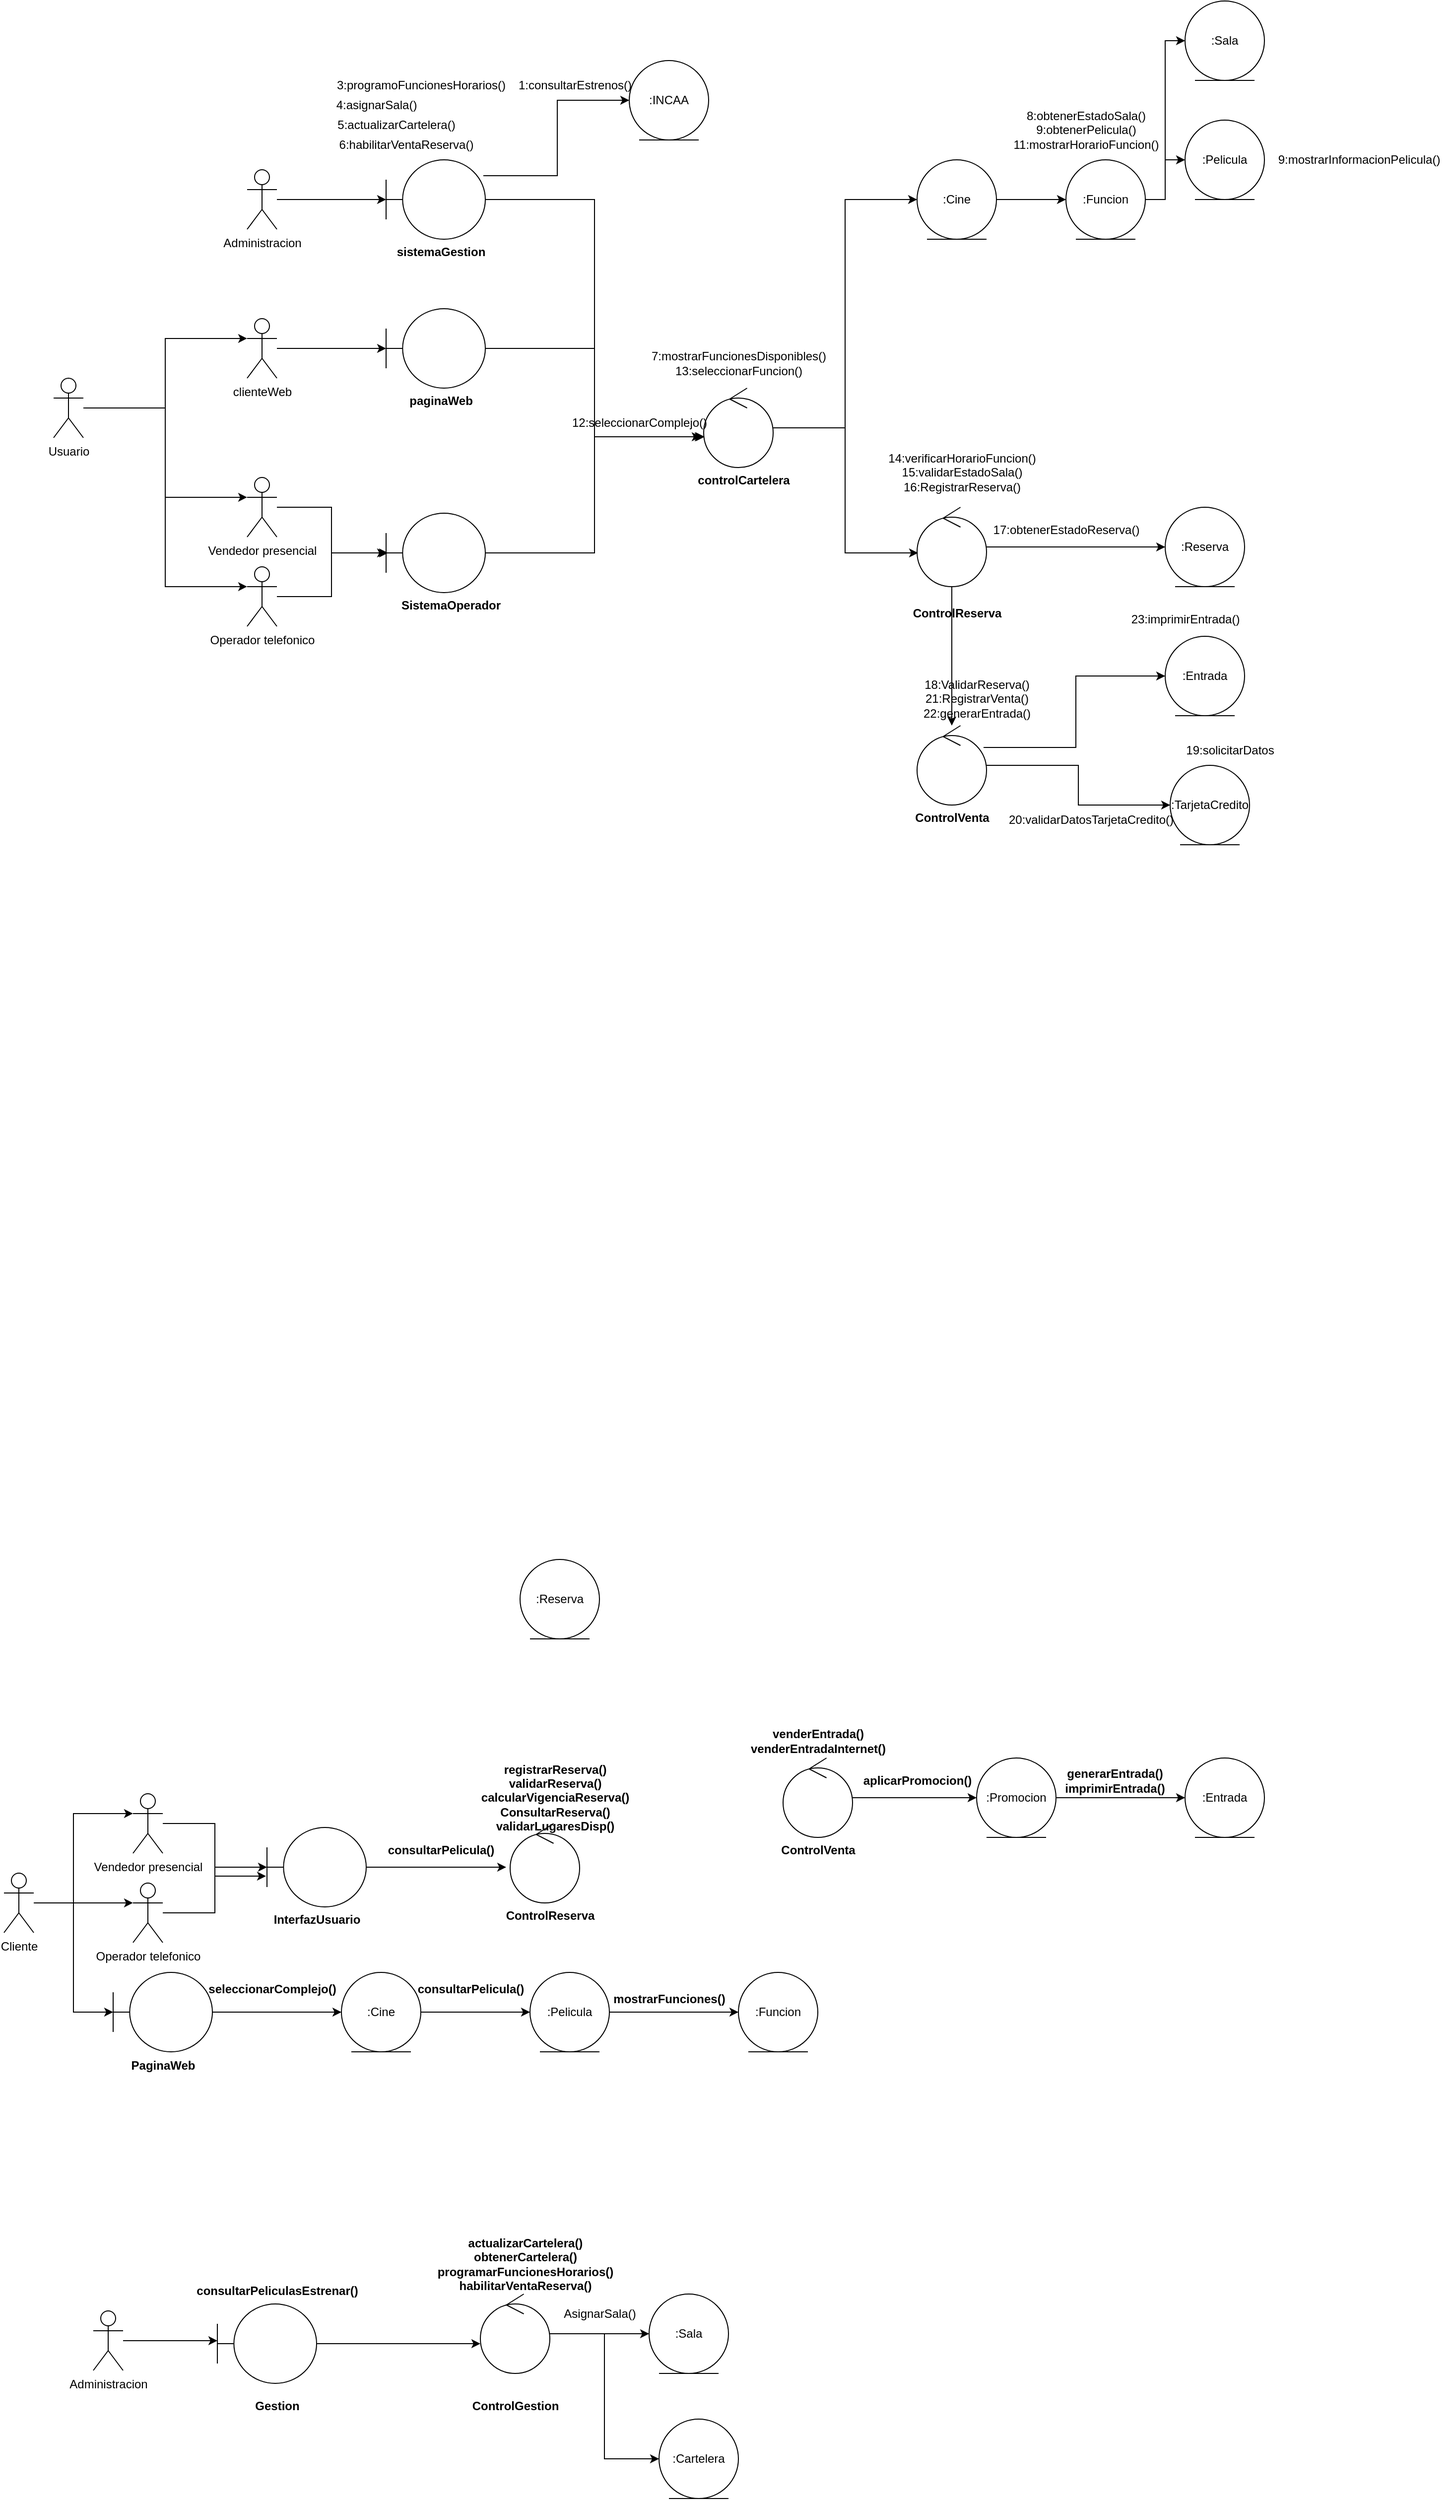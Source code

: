 <mxfile version="22.0.4" type="github">
  <diagram name="Page-1" id="e7e014a7-5840-1c2e-5031-d8a46d1fe8dd">
    <mxGraphModel dx="880" dy="2924" grid="1" gridSize="10" guides="1" tooltips="1" connect="1" arrows="1" fold="1" page="1" pageScale="1" pageWidth="1169" pageHeight="826" background="none" math="0" shadow="0">
      <root>
        <mxCell id="0" />
        <mxCell id="1" parent="0" />
        <mxCell id="S9-r39JpY22qSsOmBCxl-44" value="" style="shape=umlBoundary;whiteSpace=wrap;html=1;" parent="1" vertex="1">
          <mxGeometry x="275" y="150" width="100" height="80" as="geometry" />
        </mxCell>
        <mxCell id="S9-r39JpY22qSsOmBCxl-45" value="Cliente" style="shape=umlActor;verticalLabelPosition=bottom;verticalAlign=top;html=1;" parent="1" vertex="1">
          <mxGeometry x="10" y="196" width="30" height="60" as="geometry" />
        </mxCell>
        <mxCell id="S9-r39JpY22qSsOmBCxl-48" value="Operador telefonico" style="shape=umlActor;verticalLabelPosition=bottom;verticalAlign=top;html=1;" parent="1" vertex="1">
          <mxGeometry x="140" y="206" width="30" height="60" as="geometry" />
        </mxCell>
        <mxCell id="S9-r39JpY22qSsOmBCxl-119" style="edgeStyle=orthogonalEdgeStyle;rounded=0;orthogonalLoop=1;jettySize=auto;html=1;entryX=-0.01;entryY=0.613;entryDx=0;entryDy=0;entryPerimeter=0;" parent="1" source="S9-r39JpY22qSsOmBCxl-55" target="S9-r39JpY22qSsOmBCxl-44" edge="1">
          <mxGeometry relative="1" as="geometry" />
        </mxCell>
        <mxCell id="S9-r39JpY22qSsOmBCxl-55" value="Vendedor presencial" style="shape=umlActor;verticalLabelPosition=bottom;verticalAlign=top;html=1;" parent="1" vertex="1">
          <mxGeometry x="140" y="116" width="30" height="60" as="geometry" />
        </mxCell>
        <mxCell id="S9-r39JpY22qSsOmBCxl-68" value="" style="ellipse;shape=umlControl;whiteSpace=wrap;html=1;" parent="1" vertex="1">
          <mxGeometry x="520" y="146" width="70" height="80" as="geometry" />
        </mxCell>
        <mxCell id="S9-r39JpY22qSsOmBCxl-71" value="InterfazUsuario" style="text;align=center;fontStyle=1;verticalAlign=middle;spacingLeft=3;spacingRight=3;strokeColor=none;rotatable=0;points=[[0,0.5],[1,0.5]];portConstraint=eastwest;html=1;" parent="1" vertex="1">
          <mxGeometry x="285" y="230" width="80" height="26" as="geometry" />
        </mxCell>
        <mxCell id="S9-r39JpY22qSsOmBCxl-72" value="ControlReserva" style="text;align=center;fontStyle=1;verticalAlign=middle;spacingLeft=3;spacingRight=3;strokeColor=none;rotatable=0;points=[[0,0.5],[1,0.5]];portConstraint=eastwest;html=1;" parent="1" vertex="1">
          <mxGeometry x="520" y="226" width="80" height="26" as="geometry" />
        </mxCell>
        <mxCell id="S9-r39JpY22qSsOmBCxl-105" style="edgeStyle=orthogonalEdgeStyle;rounded=0;orthogonalLoop=1;jettySize=auto;html=1;entryX=0;entryY=0.5;entryDx=0;entryDy=0;" parent="1" source="S9-r39JpY22qSsOmBCxl-75" target="S9-r39JpY22qSsOmBCxl-81" edge="1">
          <mxGeometry relative="1" as="geometry" />
        </mxCell>
        <mxCell id="S9-r39JpY22qSsOmBCxl-75" value="" style="ellipse;shape=umlControl;whiteSpace=wrap;html=1;" parent="1" vertex="1">
          <mxGeometry x="795" y="80" width="70" height="80" as="geometry" />
        </mxCell>
        <mxCell id="S9-r39JpY22qSsOmBCxl-76" value="ControlVenta" style="text;align=center;fontStyle=1;verticalAlign=middle;spacingLeft=3;spacingRight=3;strokeColor=none;rotatable=0;points=[[0,0.5],[1,0.5]];portConstraint=eastwest;html=1;" parent="1" vertex="1">
          <mxGeometry x="790" y="160" width="80" height="26" as="geometry" />
        </mxCell>
        <mxCell id="nJZ4za5hY67Iaz240Wvi-11" style="edgeStyle=orthogonalEdgeStyle;rounded=0;orthogonalLoop=1;jettySize=auto;html=1;" edge="1" parent="1" source="S9-r39JpY22qSsOmBCxl-77" target="S9-r39JpY22qSsOmBCxl-80">
          <mxGeometry relative="1" as="geometry" />
        </mxCell>
        <mxCell id="S9-r39JpY22qSsOmBCxl-77" value=":Pelicula" style="ellipse;shape=umlEntity;whiteSpace=wrap;html=1;" parent="1" vertex="1">
          <mxGeometry x="540" y="296" width="80" height="80" as="geometry" />
        </mxCell>
        <mxCell id="S9-r39JpY22qSsOmBCxl-78" value=":Sala" style="ellipse;shape=umlEntity;whiteSpace=wrap;html=1;" parent="1" vertex="1">
          <mxGeometry x="660" y="620" width="80" height="80" as="geometry" />
        </mxCell>
        <mxCell id="S9-r39JpY22qSsOmBCxl-79" value=":Entrada" style="ellipse;shape=umlEntity;whiteSpace=wrap;html=1;" parent="1" vertex="1">
          <mxGeometry x="1200" y="80" width="80" height="80" as="geometry" />
        </mxCell>
        <mxCell id="S9-r39JpY22qSsOmBCxl-80" value=":Funcion" style="ellipse;shape=umlEntity;whiteSpace=wrap;html=1;" parent="1" vertex="1">
          <mxGeometry x="750" y="296" width="80" height="80" as="geometry" />
        </mxCell>
        <mxCell id="S9-r39JpY22qSsOmBCxl-104" style="edgeStyle=orthogonalEdgeStyle;rounded=0;orthogonalLoop=1;jettySize=auto;html=1;entryX=0;entryY=0.5;entryDx=0;entryDy=0;" parent="1" source="S9-r39JpY22qSsOmBCxl-81" target="S9-r39JpY22qSsOmBCxl-79" edge="1">
          <mxGeometry relative="1" as="geometry" />
        </mxCell>
        <mxCell id="S9-r39JpY22qSsOmBCxl-81" value=":Promocion" style="ellipse;shape=umlEntity;whiteSpace=wrap;html=1;" parent="1" vertex="1">
          <mxGeometry x="990" y="80" width="80" height="80" as="geometry" />
        </mxCell>
        <mxCell id="S9-r39JpY22qSsOmBCxl-82" value=":Reserva" style="ellipse;shape=umlEntity;whiteSpace=wrap;html=1;" parent="1" vertex="1">
          <mxGeometry x="530" y="-120" width="80" height="80" as="geometry" />
        </mxCell>
        <mxCell id="S9-r39JpY22qSsOmBCxl-108" style="edgeStyle=orthogonalEdgeStyle;rounded=0;orthogonalLoop=1;jettySize=auto;html=1;" parent="1" source="S9-r39JpY22qSsOmBCxl-83" target="S9-r39JpY22qSsOmBCxl-77" edge="1">
          <mxGeometry relative="1" as="geometry" />
        </mxCell>
        <mxCell id="S9-r39JpY22qSsOmBCxl-83" value=":Cine" style="ellipse;shape=umlEntity;whiteSpace=wrap;html=1;" parent="1" vertex="1">
          <mxGeometry x="350" y="296" width="80" height="80" as="geometry" />
        </mxCell>
        <mxCell id="S9-r39JpY22qSsOmBCxl-85" value="registrarReserva()&lt;br&gt;validarReserva()&lt;br&gt;calcularVigenciaReserva()&lt;br&gt;ConsultarReserva()&lt;br&gt;validarLugaresDisp()" style="text;align=center;fontStyle=1;verticalAlign=middle;spacingLeft=3;spacingRight=3;strokeColor=none;rotatable=0;points=[[0,0.5],[1,0.5]];portConstraint=eastwest;html=1;" parent="1" vertex="1">
          <mxGeometry x="480" y="107" width="170" height="26" as="geometry" />
        </mxCell>
        <mxCell id="S9-r39JpY22qSsOmBCxl-89" value="Administracion" style="shape=umlActor;verticalLabelPosition=bottom;verticalAlign=top;html=1;" parent="1" vertex="1">
          <mxGeometry x="100" y="637" width="30" height="60" as="geometry" />
        </mxCell>
        <mxCell id="S9-r39JpY22qSsOmBCxl-90" value="" style="shape=umlBoundary;whiteSpace=wrap;html=1;" parent="1" vertex="1">
          <mxGeometry x="225" y="630" width="100" height="80" as="geometry" />
        </mxCell>
        <mxCell id="nJZ4za5hY67Iaz240Wvi-15" style="edgeStyle=orthogonalEdgeStyle;rounded=0;orthogonalLoop=1;jettySize=auto;html=1;entryX=0;entryY=0.5;entryDx=0;entryDy=0;" edge="1" parent="1" source="S9-r39JpY22qSsOmBCxl-91" target="S9-r39JpY22qSsOmBCxl-78">
          <mxGeometry relative="1" as="geometry" />
        </mxCell>
        <mxCell id="nJZ4za5hY67Iaz240Wvi-19" style="edgeStyle=orthogonalEdgeStyle;rounded=0;orthogonalLoop=1;jettySize=auto;html=1;entryX=0;entryY=0.5;entryDx=0;entryDy=0;" edge="1" parent="1" source="S9-r39JpY22qSsOmBCxl-91" target="nJZ4za5hY67Iaz240Wvi-18">
          <mxGeometry relative="1" as="geometry" />
        </mxCell>
        <mxCell id="S9-r39JpY22qSsOmBCxl-91" value="" style="ellipse;shape=umlControl;whiteSpace=wrap;html=1;" parent="1" vertex="1">
          <mxGeometry x="490" y="620" width="70" height="80" as="geometry" />
        </mxCell>
        <mxCell id="S9-r39JpY22qSsOmBCxl-93" value="ControlGestion" style="text;align=center;fontStyle=1;verticalAlign=middle;spacingLeft=3;spacingRight=3;strokeColor=none;rotatable=0;points=[[0,0.5],[1,0.5]];portConstraint=eastwest;html=1;" parent="1" vertex="1">
          <mxGeometry x="475" y="720" width="100" height="26" as="geometry" />
        </mxCell>
        <mxCell id="S9-r39JpY22qSsOmBCxl-94" style="edgeStyle=orthogonalEdgeStyle;rounded=0;orthogonalLoop=1;jettySize=auto;html=1;entryX=0;entryY=0.625;entryDx=0;entryDy=0;entryPerimeter=0;" parent="1" source="S9-r39JpY22qSsOmBCxl-90" target="S9-r39JpY22qSsOmBCxl-91" edge="1">
          <mxGeometry relative="1" as="geometry" />
        </mxCell>
        <mxCell id="S9-r39JpY22qSsOmBCxl-99" value="Gestion" style="text;align=center;fontStyle=1;verticalAlign=middle;spacingLeft=3;spacingRight=3;strokeColor=none;rotatable=0;points=[[0,0.5],[1,0.5]];portConstraint=eastwest;html=1;" parent="1" vertex="1">
          <mxGeometry x="245" y="720" width="80" height="26" as="geometry" />
        </mxCell>
        <mxCell id="S9-r39JpY22qSsOmBCxl-101" value="venderEntrada()&lt;br&gt;venderEntradaInternet()&lt;br&gt;" style="text;align=center;fontStyle=1;verticalAlign=middle;spacingLeft=3;spacingRight=3;strokeColor=none;rotatable=0;points=[[0,0.5],[1,0.5]];portConstraint=eastwest;html=1;" parent="1" vertex="1">
          <mxGeometry x="787.5" y="50" width="85" height="26" as="geometry" />
        </mxCell>
        <mxCell id="S9-r39JpY22qSsOmBCxl-103" value="generarEntrada()&lt;br&gt;imprimirEntrada()" style="text;align=center;fontStyle=1;verticalAlign=middle;spacingLeft=3;spacingRight=3;strokeColor=none;rotatable=0;points=[[0,0.5],[1,0.5]];portConstraint=eastwest;html=1;" parent="1" vertex="1">
          <mxGeometry x="1089" y="90" width="80" height="26" as="geometry" />
        </mxCell>
        <mxCell id="S9-r39JpY22qSsOmBCxl-106" value="aplicarPromocion()" style="text;align=center;fontStyle=1;verticalAlign=middle;spacingLeft=3;spacingRight=3;strokeColor=none;rotatable=0;points=[[0,0.5],[1,0.5]];portConstraint=eastwest;html=1;" parent="1" vertex="1">
          <mxGeometry x="890" y="90" width="80" height="26" as="geometry" />
        </mxCell>
        <mxCell id="S9-r39JpY22qSsOmBCxl-109" value="consultarPelicula()" style="text;align=center;fontStyle=1;verticalAlign=middle;spacingLeft=3;spacingRight=3;strokeColor=none;rotatable=0;points=[[0,0.5],[1,0.5]];portConstraint=eastwest;html=1;" parent="1" vertex="1">
          <mxGeometry x="410" y="160" width="80" height="26" as="geometry" />
        </mxCell>
        <mxCell id="S9-r39JpY22qSsOmBCxl-116" style="edgeStyle=orthogonalEdgeStyle;rounded=0;orthogonalLoop=1;jettySize=auto;html=1;entryX=0;entryY=0.333;entryDx=0;entryDy=0;entryPerimeter=0;" parent="1" source="S9-r39JpY22qSsOmBCxl-45" target="S9-r39JpY22qSsOmBCxl-55" edge="1">
          <mxGeometry relative="1" as="geometry">
            <Array as="points">
              <mxPoint x="80" y="226" />
              <mxPoint x="80" y="136" />
            </Array>
          </mxGeometry>
        </mxCell>
        <mxCell id="S9-r39JpY22qSsOmBCxl-120" style="edgeStyle=orthogonalEdgeStyle;rounded=0;orthogonalLoop=1;jettySize=auto;html=1;entryX=0;entryY=0.5;entryDx=0;entryDy=0;entryPerimeter=0;" parent="1" source="S9-r39JpY22qSsOmBCxl-48" target="S9-r39JpY22qSsOmBCxl-44" edge="1">
          <mxGeometry relative="1" as="geometry" />
        </mxCell>
        <mxCell id="S9-r39JpY22qSsOmBCxl-121" style="edgeStyle=orthogonalEdgeStyle;rounded=0;orthogonalLoop=1;jettySize=auto;html=1;entryX=-0.057;entryY=0.55;entryDx=0;entryDy=0;entryPerimeter=0;" parent="1" source="S9-r39JpY22qSsOmBCxl-44" target="S9-r39JpY22qSsOmBCxl-68" edge="1">
          <mxGeometry relative="1" as="geometry" />
        </mxCell>
        <mxCell id="S9-r39JpY22qSsOmBCxl-122" value="mostrarFunciones()" style="text;align=center;fontStyle=1;verticalAlign=middle;spacingLeft=3;spacingRight=3;strokeColor=none;rotatable=0;points=[[0,0.5],[1,0.5]];portConstraint=eastwest;html=1;" parent="1" vertex="1">
          <mxGeometry x="640" y="310" width="80" height="26" as="geometry" />
        </mxCell>
        <mxCell id="nJZ4za5hY67Iaz240Wvi-2" style="edgeStyle=orthogonalEdgeStyle;rounded=0;orthogonalLoop=1;jettySize=auto;html=1;entryX=0;entryY=0.333;entryDx=0;entryDy=0;entryPerimeter=0;" edge="1" parent="1" source="S9-r39JpY22qSsOmBCxl-45" target="S9-r39JpY22qSsOmBCxl-48">
          <mxGeometry relative="1" as="geometry" />
        </mxCell>
        <mxCell id="nJZ4za5hY67Iaz240Wvi-6" style="edgeStyle=orthogonalEdgeStyle;rounded=0;orthogonalLoop=1;jettySize=auto;html=1;" edge="1" parent="1" source="nJZ4za5hY67Iaz240Wvi-3" target="S9-r39JpY22qSsOmBCxl-83">
          <mxGeometry relative="1" as="geometry" />
        </mxCell>
        <mxCell id="nJZ4za5hY67Iaz240Wvi-3" value="" style="shape=umlBoundary;whiteSpace=wrap;html=1;" vertex="1" parent="1">
          <mxGeometry x="120" y="296" width="100" height="80" as="geometry" />
        </mxCell>
        <mxCell id="nJZ4za5hY67Iaz240Wvi-4" value="PaginaWeb" style="text;align=center;fontStyle=1;verticalAlign=middle;spacingLeft=3;spacingRight=3;strokeColor=none;rotatable=0;points=[[0,0.5],[1,0.5]];portConstraint=eastwest;html=1;" vertex="1" parent="1">
          <mxGeometry x="130" y="377" width="80" height="26" as="geometry" />
        </mxCell>
        <mxCell id="nJZ4za5hY67Iaz240Wvi-5" style="edgeStyle=orthogonalEdgeStyle;rounded=0;orthogonalLoop=1;jettySize=auto;html=1;entryX=0;entryY=0.5;entryDx=0;entryDy=0;entryPerimeter=0;" edge="1" parent="1" source="S9-r39JpY22qSsOmBCxl-45" target="nJZ4za5hY67Iaz240Wvi-3">
          <mxGeometry relative="1" as="geometry" />
        </mxCell>
        <mxCell id="nJZ4za5hY67Iaz240Wvi-9" value="seleccionarComplejo()" style="text;align=center;fontStyle=1;verticalAlign=middle;spacingLeft=3;spacingRight=3;strokeColor=none;rotatable=0;points=[[0,0.5],[1,0.5]];portConstraint=eastwest;html=1;" vertex="1" parent="1">
          <mxGeometry x="240" y="300" width="80" height="26" as="geometry" />
        </mxCell>
        <mxCell id="nJZ4za5hY67Iaz240Wvi-10" value="consultarPelicula()" style="text;align=center;fontStyle=1;verticalAlign=middle;spacingLeft=3;spacingRight=3;strokeColor=none;rotatable=0;points=[[0,0.5],[1,0.5]];portConstraint=eastwest;html=1;" vertex="1" parent="1">
          <mxGeometry x="440" y="300" width="80" height="26" as="geometry" />
        </mxCell>
        <mxCell id="nJZ4za5hY67Iaz240Wvi-12" value="consultarPeliculasEstrenar()" style="text;align=center;fontStyle=1;verticalAlign=middle;spacingLeft=3;spacingRight=3;strokeColor=none;rotatable=0;points=[[0,0.5],[1,0.5]];portConstraint=eastwest;html=1;" vertex="1" parent="1">
          <mxGeometry x="245" y="604" width="80" height="26" as="geometry" />
        </mxCell>
        <mxCell id="nJZ4za5hY67Iaz240Wvi-14" value="actualizarCartelera()&lt;br&gt;obtenerCartelera()&lt;br&gt;programarFuncionesHorarios()&lt;br&gt;habilitarVentaReserva()" style="text;align=center;fontStyle=1;verticalAlign=middle;spacingLeft=3;spacingRight=3;strokeColor=none;rotatable=0;points=[[0,0.5],[1,0.5]];portConstraint=eastwest;html=1;" vertex="1" parent="1">
          <mxGeometry x="495" y="577" width="80" height="26" as="geometry" />
        </mxCell>
        <mxCell id="nJZ4za5hY67Iaz240Wvi-16" value="AsignarSala()" style="text;html=1;align=center;verticalAlign=middle;resizable=0;points=[];autosize=1;strokeColor=none;fillColor=none;" vertex="1" parent="1">
          <mxGeometry x="560" y="625" width="100" height="30" as="geometry" />
        </mxCell>
        <mxCell id="nJZ4za5hY67Iaz240Wvi-17" style="edgeStyle=orthogonalEdgeStyle;rounded=0;orthogonalLoop=1;jettySize=auto;html=1;entryX=0;entryY=0.463;entryDx=0;entryDy=0;entryPerimeter=0;" edge="1" parent="1" source="S9-r39JpY22qSsOmBCxl-89" target="S9-r39JpY22qSsOmBCxl-90">
          <mxGeometry relative="1" as="geometry" />
        </mxCell>
        <mxCell id="nJZ4za5hY67Iaz240Wvi-18" value=":Cartelera" style="ellipse;shape=umlEntity;whiteSpace=wrap;html=1;" vertex="1" parent="1">
          <mxGeometry x="670" y="746" width="80" height="80" as="geometry" />
        </mxCell>
        <mxCell id="nJZ4za5hY67Iaz240Wvi-25" value="Usuario" style="shape=umlActor;verticalLabelPosition=bottom;verticalAlign=top;html=1;" vertex="1" parent="1">
          <mxGeometry x="60" y="-1310" width="30" height="60" as="geometry" />
        </mxCell>
        <mxCell id="nJZ4za5hY67Iaz240Wvi-26" value="Operador telefonico" style="shape=umlActor;verticalLabelPosition=bottom;verticalAlign=top;html=1;" vertex="1" parent="1">
          <mxGeometry x="255" y="-1120" width="30" height="60" as="geometry" />
        </mxCell>
        <mxCell id="nJZ4za5hY67Iaz240Wvi-39" style="edgeStyle=orthogonalEdgeStyle;rounded=0;orthogonalLoop=1;jettySize=auto;html=1;" edge="1" parent="1" source="nJZ4za5hY67Iaz240Wvi-27" target="nJZ4za5hY67Iaz240Wvi-34">
          <mxGeometry relative="1" as="geometry" />
        </mxCell>
        <mxCell id="nJZ4za5hY67Iaz240Wvi-27" value="Vendedor presencial" style="shape=umlActor;verticalLabelPosition=bottom;verticalAlign=top;html=1;" vertex="1" parent="1">
          <mxGeometry x="255" y="-1210" width="30" height="60" as="geometry" />
        </mxCell>
        <mxCell id="nJZ4za5hY67Iaz240Wvi-48" style="edgeStyle=orthogonalEdgeStyle;rounded=0;orthogonalLoop=1;jettySize=auto;html=1;" edge="1" parent="1" source="nJZ4za5hY67Iaz240Wvi-28" target="nJZ4za5hY67Iaz240Wvi-40">
          <mxGeometry relative="1" as="geometry" />
        </mxCell>
        <mxCell id="nJZ4za5hY67Iaz240Wvi-28" value="Administracion" style="shape=umlActor;verticalLabelPosition=bottom;verticalAlign=top;html=1;" vertex="1" parent="1">
          <mxGeometry x="255" y="-1520" width="30" height="60" as="geometry" />
        </mxCell>
        <mxCell id="nJZ4za5hY67Iaz240Wvi-51" style="edgeStyle=orthogonalEdgeStyle;rounded=0;orthogonalLoop=1;jettySize=auto;html=1;" edge="1" parent="1" source="nJZ4za5hY67Iaz240Wvi-31" target="nJZ4za5hY67Iaz240Wvi-42">
          <mxGeometry relative="1" as="geometry" />
        </mxCell>
        <mxCell id="nJZ4za5hY67Iaz240Wvi-31" value="clienteWeb&lt;br&gt;" style="shape=umlActor;verticalLabelPosition=bottom;verticalAlign=top;html=1;" vertex="1" parent="1">
          <mxGeometry x="255" y="-1370" width="30" height="60" as="geometry" />
        </mxCell>
        <mxCell id="nJZ4za5hY67Iaz240Wvi-34" value="" style="shape=umlBoundary;whiteSpace=wrap;html=1;" vertex="1" parent="1">
          <mxGeometry x="395" y="-1174" width="100" height="80" as="geometry" />
        </mxCell>
        <mxCell id="nJZ4za5hY67Iaz240Wvi-35" value="SistemaOperador" style="text;align=center;fontStyle=1;verticalAlign=middle;spacingLeft=3;spacingRight=3;strokeColor=none;rotatable=0;points=[[0,0.5],[1,0.5]];portConstraint=eastwest;html=1;" vertex="1" parent="1">
          <mxGeometry x="420" y="-1094" width="80" height="26" as="geometry" />
        </mxCell>
        <mxCell id="nJZ4za5hY67Iaz240Wvi-36" style="edgeStyle=orthogonalEdgeStyle;rounded=0;orthogonalLoop=1;jettySize=auto;html=1;entryX=0.02;entryY=0.5;entryDx=0;entryDy=0;entryPerimeter=0;" edge="1" parent="1" source="nJZ4za5hY67Iaz240Wvi-26" target="nJZ4za5hY67Iaz240Wvi-34">
          <mxGeometry relative="1" as="geometry" />
        </mxCell>
        <mxCell id="nJZ4za5hY67Iaz240Wvi-68" style="edgeStyle=orthogonalEdgeStyle;rounded=0;orthogonalLoop=1;jettySize=auto;html=1;entryX=0;entryY=0.5;entryDx=0;entryDy=0;exitX=0.98;exitY=0.2;exitDx=0;exitDy=0;exitPerimeter=0;" edge="1" parent="1" source="nJZ4za5hY67Iaz240Wvi-40" target="nJZ4za5hY67Iaz240Wvi-67">
          <mxGeometry relative="1" as="geometry" />
        </mxCell>
        <mxCell id="nJZ4za5hY67Iaz240Wvi-40" value="" style="shape=umlBoundary;whiteSpace=wrap;html=1;" vertex="1" parent="1">
          <mxGeometry x="395" y="-1530" width="100" height="80" as="geometry" />
        </mxCell>
        <mxCell id="nJZ4za5hY67Iaz240Wvi-41" value="sistemaGestion" style="text;align=center;fontStyle=1;verticalAlign=middle;spacingLeft=3;spacingRight=3;strokeColor=none;rotatable=0;points=[[0,0.5],[1,0.5]];portConstraint=eastwest;html=1;" vertex="1" parent="1">
          <mxGeometry x="410" y="-1450" width="80" height="26" as="geometry" />
        </mxCell>
        <mxCell id="nJZ4za5hY67Iaz240Wvi-42" value="" style="shape=umlBoundary;whiteSpace=wrap;html=1;" vertex="1" parent="1">
          <mxGeometry x="395" y="-1380" width="100" height="80" as="geometry" />
        </mxCell>
        <mxCell id="nJZ4za5hY67Iaz240Wvi-43" value="paginaWeb" style="text;align=center;fontStyle=1;verticalAlign=middle;spacingLeft=3;spacingRight=3;strokeColor=none;rotatable=0;points=[[0,0.5],[1,0.5]];portConstraint=eastwest;html=1;" vertex="1" parent="1">
          <mxGeometry x="410" y="-1300" width="80" height="26" as="geometry" />
        </mxCell>
        <mxCell id="nJZ4za5hY67Iaz240Wvi-45" style="edgeStyle=orthogonalEdgeStyle;rounded=0;orthogonalLoop=1;jettySize=auto;html=1;entryX=0;entryY=0.333;entryDx=0;entryDy=0;entryPerimeter=0;" edge="1" parent="1" source="nJZ4za5hY67Iaz240Wvi-25" target="nJZ4za5hY67Iaz240Wvi-31">
          <mxGeometry relative="1" as="geometry" />
        </mxCell>
        <mxCell id="nJZ4za5hY67Iaz240Wvi-46" style="edgeStyle=orthogonalEdgeStyle;rounded=0;orthogonalLoop=1;jettySize=auto;html=1;entryX=0;entryY=0.333;entryDx=0;entryDy=0;entryPerimeter=0;" edge="1" parent="1" source="nJZ4za5hY67Iaz240Wvi-25" target="nJZ4za5hY67Iaz240Wvi-27">
          <mxGeometry relative="1" as="geometry" />
        </mxCell>
        <mxCell id="nJZ4za5hY67Iaz240Wvi-47" style="edgeStyle=orthogonalEdgeStyle;rounded=0;orthogonalLoop=1;jettySize=auto;html=1;entryX=0;entryY=0.333;entryDx=0;entryDy=0;entryPerimeter=0;" edge="1" parent="1" source="nJZ4za5hY67Iaz240Wvi-25" target="nJZ4za5hY67Iaz240Wvi-26">
          <mxGeometry relative="1" as="geometry" />
        </mxCell>
        <mxCell id="nJZ4za5hY67Iaz240Wvi-53" value="" style="ellipse;shape=umlControl;whiteSpace=wrap;html=1;" vertex="1" parent="1">
          <mxGeometry x="715" y="-1300" width="70" height="80" as="geometry" />
        </mxCell>
        <mxCell id="nJZ4za5hY67Iaz240Wvi-54" value="controlCartelera" style="text;align=center;fontStyle=1;verticalAlign=middle;spacingLeft=3;spacingRight=3;strokeColor=none;rotatable=0;points=[[0,0.5],[1,0.5]];portConstraint=eastwest;html=1;" vertex="1" parent="1">
          <mxGeometry x="715" y="-1220" width="80" height="26" as="geometry" />
        </mxCell>
        <mxCell id="nJZ4za5hY67Iaz240Wvi-55" value="12:seleccionarComplejo()" style="text;html=1;align=center;verticalAlign=middle;resizable=0;points=[];autosize=1;strokeColor=none;fillColor=none;" vertex="1" parent="1">
          <mxGeometry x="570" y="-1280" width="160" height="30" as="geometry" />
        </mxCell>
        <mxCell id="nJZ4za5hY67Iaz240Wvi-62" style="edgeStyle=orthogonalEdgeStyle;rounded=0;orthogonalLoop=1;jettySize=auto;html=1;entryX=-0.043;entryY=0.613;entryDx=0;entryDy=0;entryPerimeter=0;" edge="1" parent="1" source="nJZ4za5hY67Iaz240Wvi-42" target="nJZ4za5hY67Iaz240Wvi-53">
          <mxGeometry relative="1" as="geometry" />
        </mxCell>
        <mxCell id="nJZ4za5hY67Iaz240Wvi-65" value="7:mostrarFuncionesDisponibles()&lt;br&gt;13:seleccionarFuncion()" style="text;html=1;align=center;verticalAlign=middle;resizable=0;points=[];autosize=1;strokeColor=none;fillColor=none;" vertex="1" parent="1">
          <mxGeometry x="650" y="-1345" width="200" height="40" as="geometry" />
        </mxCell>
        <mxCell id="nJZ4za5hY67Iaz240Wvi-66" value="1:consultarEstrenos()" style="text;html=1;align=center;verticalAlign=middle;resizable=0;points=[];autosize=1;strokeColor=none;fillColor=none;" vertex="1" parent="1">
          <mxGeometry x="515" y="-1620" width="140" height="30" as="geometry" />
        </mxCell>
        <mxCell id="nJZ4za5hY67Iaz240Wvi-67" value=":INCAA" style="ellipse;shape=umlEntity;whiteSpace=wrap;html=1;" vertex="1" parent="1">
          <mxGeometry x="640" y="-1630" width="80" height="80" as="geometry" />
        </mxCell>
        <mxCell id="nJZ4za5hY67Iaz240Wvi-69" style="edgeStyle=orthogonalEdgeStyle;rounded=0;orthogonalLoop=1;jettySize=auto;html=1;entryX=0.014;entryY=0.613;entryDx=0;entryDy=0;entryPerimeter=0;" edge="1" parent="1" source="nJZ4za5hY67Iaz240Wvi-34" target="nJZ4za5hY67Iaz240Wvi-53">
          <mxGeometry relative="1" as="geometry" />
        </mxCell>
        <mxCell id="nJZ4za5hY67Iaz240Wvi-70" style="edgeStyle=orthogonalEdgeStyle;rounded=0;orthogonalLoop=1;jettySize=auto;html=1;entryX=0;entryY=0.613;entryDx=0;entryDy=0;entryPerimeter=0;" edge="1" parent="1" source="nJZ4za5hY67Iaz240Wvi-40" target="nJZ4za5hY67Iaz240Wvi-53">
          <mxGeometry relative="1" as="geometry" />
        </mxCell>
        <mxCell id="nJZ4za5hY67Iaz240Wvi-72" value="3:programoFuncionesHorarios()" style="text;html=1;align=center;verticalAlign=middle;resizable=0;points=[];autosize=1;strokeColor=none;fillColor=none;" vertex="1" parent="1">
          <mxGeometry x="335" y="-1620" width="190" height="30" as="geometry" />
        </mxCell>
        <mxCell id="nJZ4za5hY67Iaz240Wvi-73" value="4:asignarSala()" style="text;html=1;align=center;verticalAlign=middle;resizable=0;points=[];autosize=1;strokeColor=none;fillColor=none;" vertex="1" parent="1">
          <mxGeometry x="335" y="-1600" width="100" height="30" as="geometry" />
        </mxCell>
        <mxCell id="nJZ4za5hY67Iaz240Wvi-74" value="6:habilitarVentaReserva()" style="text;html=1;align=center;verticalAlign=middle;resizable=0;points=[];autosize=1;strokeColor=none;fillColor=none;" vertex="1" parent="1">
          <mxGeometry x="335" y="-1560" width="160" height="30" as="geometry" />
        </mxCell>
        <mxCell id="nJZ4za5hY67Iaz240Wvi-80" style="edgeStyle=orthogonalEdgeStyle;rounded=0;orthogonalLoop=1;jettySize=auto;html=1;" edge="1" parent="1" source="nJZ4za5hY67Iaz240Wvi-75" target="nJZ4za5hY67Iaz240Wvi-77">
          <mxGeometry relative="1" as="geometry" />
        </mxCell>
        <mxCell id="nJZ4za5hY67Iaz240Wvi-82" style="edgeStyle=orthogonalEdgeStyle;rounded=0;orthogonalLoop=1;jettySize=auto;html=1;entryX=0;entryY=0.5;entryDx=0;entryDy=0;" edge="1" parent="1" source="nJZ4za5hY67Iaz240Wvi-75" target="nJZ4za5hY67Iaz240Wvi-76">
          <mxGeometry relative="1" as="geometry" />
        </mxCell>
        <mxCell id="nJZ4za5hY67Iaz240Wvi-75" value=":Funcion" style="ellipse;shape=umlEntity;whiteSpace=wrap;html=1;" vertex="1" parent="1">
          <mxGeometry x="1080" y="-1530" width="80" height="80" as="geometry" />
        </mxCell>
        <mxCell id="nJZ4za5hY67Iaz240Wvi-76" value=":Sala" style="ellipse;shape=umlEntity;whiteSpace=wrap;html=1;" vertex="1" parent="1">
          <mxGeometry x="1200" y="-1690" width="80" height="80" as="geometry" />
        </mxCell>
        <mxCell id="nJZ4za5hY67Iaz240Wvi-77" value=":Pelicula" style="ellipse;shape=umlEntity;whiteSpace=wrap;html=1;" vertex="1" parent="1">
          <mxGeometry x="1200" y="-1570" width="80" height="80" as="geometry" />
        </mxCell>
        <mxCell id="nJZ4za5hY67Iaz240Wvi-84" style="edgeStyle=orthogonalEdgeStyle;rounded=0;orthogonalLoop=1;jettySize=auto;html=1;entryX=0;entryY=0.5;entryDx=0;entryDy=0;" edge="1" parent="1" source="nJZ4za5hY67Iaz240Wvi-53" target="nJZ4za5hY67Iaz240Wvi-96">
          <mxGeometry relative="1" as="geometry" />
        </mxCell>
        <mxCell id="nJZ4za5hY67Iaz240Wvi-85" value="8:obtenerEstadoSala()&lt;br&gt;9:obtenerPelicula()&lt;br&gt;11:mostrarHorarioFuncion()" style="text;html=1;align=center;verticalAlign=middle;resizable=0;points=[];autosize=1;strokeColor=none;fillColor=none;" vertex="1" parent="1">
          <mxGeometry x="1015" y="-1590" width="170" height="60" as="geometry" />
        </mxCell>
        <mxCell id="nJZ4za5hY67Iaz240Wvi-86" value="9:mostrarInformacionPelicula()" style="text;html=1;align=center;verticalAlign=middle;resizable=0;points=[];autosize=1;strokeColor=none;fillColor=none;" vertex="1" parent="1">
          <mxGeometry x="1280" y="-1545" width="190" height="30" as="geometry" />
        </mxCell>
        <mxCell id="nJZ4za5hY67Iaz240Wvi-104" style="edgeStyle=orthogonalEdgeStyle;rounded=0;orthogonalLoop=1;jettySize=auto;html=1;entryX=0;entryY=0.5;entryDx=0;entryDy=0;" edge="1" parent="1" source="nJZ4za5hY67Iaz240Wvi-87" target="nJZ4za5hY67Iaz240Wvi-103">
          <mxGeometry relative="1" as="geometry" />
        </mxCell>
        <mxCell id="nJZ4za5hY67Iaz240Wvi-107" style="edgeStyle=orthogonalEdgeStyle;rounded=0;orthogonalLoop=1;jettySize=auto;html=1;entryX=0;entryY=0.5;entryDx=0;entryDy=0;exitX=0.957;exitY=0.275;exitDx=0;exitDy=0;exitPerimeter=0;" edge="1" parent="1" source="nJZ4za5hY67Iaz240Wvi-87" target="nJZ4za5hY67Iaz240Wvi-100">
          <mxGeometry relative="1" as="geometry" />
        </mxCell>
        <mxCell id="nJZ4za5hY67Iaz240Wvi-87" value="" style="ellipse;shape=umlControl;whiteSpace=wrap;html=1;" vertex="1" parent="1">
          <mxGeometry x="930" y="-960" width="70" height="80" as="geometry" />
        </mxCell>
        <mxCell id="nJZ4za5hY67Iaz240Wvi-98" style="edgeStyle=orthogonalEdgeStyle;rounded=0;orthogonalLoop=1;jettySize=auto;html=1;entryX=0;entryY=0.5;entryDx=0;entryDy=0;" edge="1" parent="1" source="nJZ4za5hY67Iaz240Wvi-88" target="nJZ4za5hY67Iaz240Wvi-95">
          <mxGeometry relative="1" as="geometry" />
        </mxCell>
        <mxCell id="nJZ4za5hY67Iaz240Wvi-101" style="edgeStyle=orthogonalEdgeStyle;rounded=0;orthogonalLoop=1;jettySize=auto;html=1;" edge="1" parent="1" source="nJZ4za5hY67Iaz240Wvi-88" target="nJZ4za5hY67Iaz240Wvi-87">
          <mxGeometry relative="1" as="geometry" />
        </mxCell>
        <mxCell id="nJZ4za5hY67Iaz240Wvi-88" value="" style="ellipse;shape=umlControl;whiteSpace=wrap;html=1;" vertex="1" parent="1">
          <mxGeometry x="930" y="-1180" width="70" height="80" as="geometry" />
        </mxCell>
        <mxCell id="nJZ4za5hY67Iaz240Wvi-89" value="ControlVenta" style="text;align=center;fontStyle=1;verticalAlign=middle;spacingLeft=3;spacingRight=3;strokeColor=none;rotatable=0;points=[[0,0.5],[1,0.5]];portConstraint=eastwest;html=1;" vertex="1" parent="1">
          <mxGeometry x="925" y="-880" width="80" height="26" as="geometry" />
        </mxCell>
        <mxCell id="nJZ4za5hY67Iaz240Wvi-90" value="ControlReserva" style="text;align=center;fontStyle=1;verticalAlign=middle;spacingLeft=3;spacingRight=3;strokeColor=none;rotatable=0;points=[[0,0.5],[1,0.5]];portConstraint=eastwest;html=1;" vertex="1" parent="1">
          <mxGeometry x="930" y="-1086" width="80" height="26" as="geometry" />
        </mxCell>
        <mxCell id="nJZ4za5hY67Iaz240Wvi-91" value="5:actualizarCartelera()" style="text;html=1;align=center;verticalAlign=middle;resizable=0;points=[];autosize=1;strokeColor=none;fillColor=none;" vertex="1" parent="1">
          <mxGeometry x="335" y="-1580" width="140" height="30" as="geometry" />
        </mxCell>
        <mxCell id="nJZ4za5hY67Iaz240Wvi-93" style="edgeStyle=orthogonalEdgeStyle;rounded=0;orthogonalLoop=1;jettySize=auto;html=1;entryX=0.014;entryY=0.575;entryDx=0;entryDy=0;entryPerimeter=0;" edge="1" parent="1" source="nJZ4za5hY67Iaz240Wvi-53" target="nJZ4za5hY67Iaz240Wvi-88">
          <mxGeometry relative="1" as="geometry" />
        </mxCell>
        <mxCell id="nJZ4za5hY67Iaz240Wvi-94" value="14:verificarHorarioFuncion()&lt;br&gt;15:validarEstadoSala()&lt;br&gt;16:RegistrarReserva()&lt;br&gt;" style="text;html=1;align=center;verticalAlign=middle;resizable=0;points=[];autosize=1;strokeColor=none;fillColor=none;" vertex="1" parent="1">
          <mxGeometry x="890" y="-1245" width="170" height="60" as="geometry" />
        </mxCell>
        <mxCell id="nJZ4za5hY67Iaz240Wvi-95" value=":Reserva" style="ellipse;shape=umlEntity;whiteSpace=wrap;html=1;" vertex="1" parent="1">
          <mxGeometry x="1180" y="-1180" width="80" height="80" as="geometry" />
        </mxCell>
        <mxCell id="nJZ4za5hY67Iaz240Wvi-97" style="edgeStyle=orthogonalEdgeStyle;rounded=0;orthogonalLoop=1;jettySize=auto;html=1;entryX=0;entryY=0.5;entryDx=0;entryDy=0;" edge="1" parent="1" source="nJZ4za5hY67Iaz240Wvi-96" target="nJZ4za5hY67Iaz240Wvi-75">
          <mxGeometry relative="1" as="geometry" />
        </mxCell>
        <mxCell id="nJZ4za5hY67Iaz240Wvi-96" value=":Cine" style="ellipse;shape=umlEntity;whiteSpace=wrap;html=1;" vertex="1" parent="1">
          <mxGeometry x="930" y="-1530" width="80" height="80" as="geometry" />
        </mxCell>
        <mxCell id="nJZ4za5hY67Iaz240Wvi-99" value="17:obtenerEstadoReserva()" style="text;html=1;align=center;verticalAlign=middle;resizable=0;points=[];autosize=1;strokeColor=none;fillColor=none;" vertex="1" parent="1">
          <mxGeometry x="995" y="-1172" width="170" height="30" as="geometry" />
        </mxCell>
        <mxCell id="nJZ4za5hY67Iaz240Wvi-100" value=":Entrada" style="ellipse;shape=umlEntity;whiteSpace=wrap;html=1;" vertex="1" parent="1">
          <mxGeometry x="1180" y="-1050" width="80" height="80" as="geometry" />
        </mxCell>
        <mxCell id="nJZ4za5hY67Iaz240Wvi-102" value="18:ValidarReserva()&lt;br&gt;21:RegistrarVenta()&lt;br&gt;22:generarEntrada()" style="text;html=1;align=center;verticalAlign=middle;resizable=0;points=[];autosize=1;strokeColor=none;fillColor=none;" vertex="1" parent="1">
          <mxGeometry x="925" y="-1017" width="130" height="60" as="geometry" />
        </mxCell>
        <mxCell id="nJZ4za5hY67Iaz240Wvi-103" value=":TarjetaCredito" style="ellipse;shape=umlEntity;whiteSpace=wrap;html=1;" vertex="1" parent="1">
          <mxGeometry x="1185" y="-920" width="80" height="80" as="geometry" />
        </mxCell>
        <mxCell id="nJZ4za5hY67Iaz240Wvi-105" value="20:validarDatosTarjetaCredito()" style="text;html=1;align=center;verticalAlign=middle;resizable=0;points=[];autosize=1;strokeColor=none;fillColor=none;" vertex="1" parent="1">
          <mxGeometry x="1010" y="-880" width="190" height="30" as="geometry" />
        </mxCell>
        <mxCell id="nJZ4za5hY67Iaz240Wvi-106" value="19:solicitarDatos" style="text;html=1;align=center;verticalAlign=middle;resizable=0;points=[];autosize=1;strokeColor=none;fillColor=none;" vertex="1" parent="1">
          <mxGeometry x="1190" y="-950" width="110" height="30" as="geometry" />
        </mxCell>
        <mxCell id="nJZ4za5hY67Iaz240Wvi-108" value="23:imprimirEntrada()" style="text;html=1;align=center;verticalAlign=middle;resizable=0;points=[];autosize=1;strokeColor=none;fillColor=none;" vertex="1" parent="1">
          <mxGeometry x="1135" y="-1082" width="130" height="30" as="geometry" />
        </mxCell>
      </root>
    </mxGraphModel>
  </diagram>
</mxfile>
